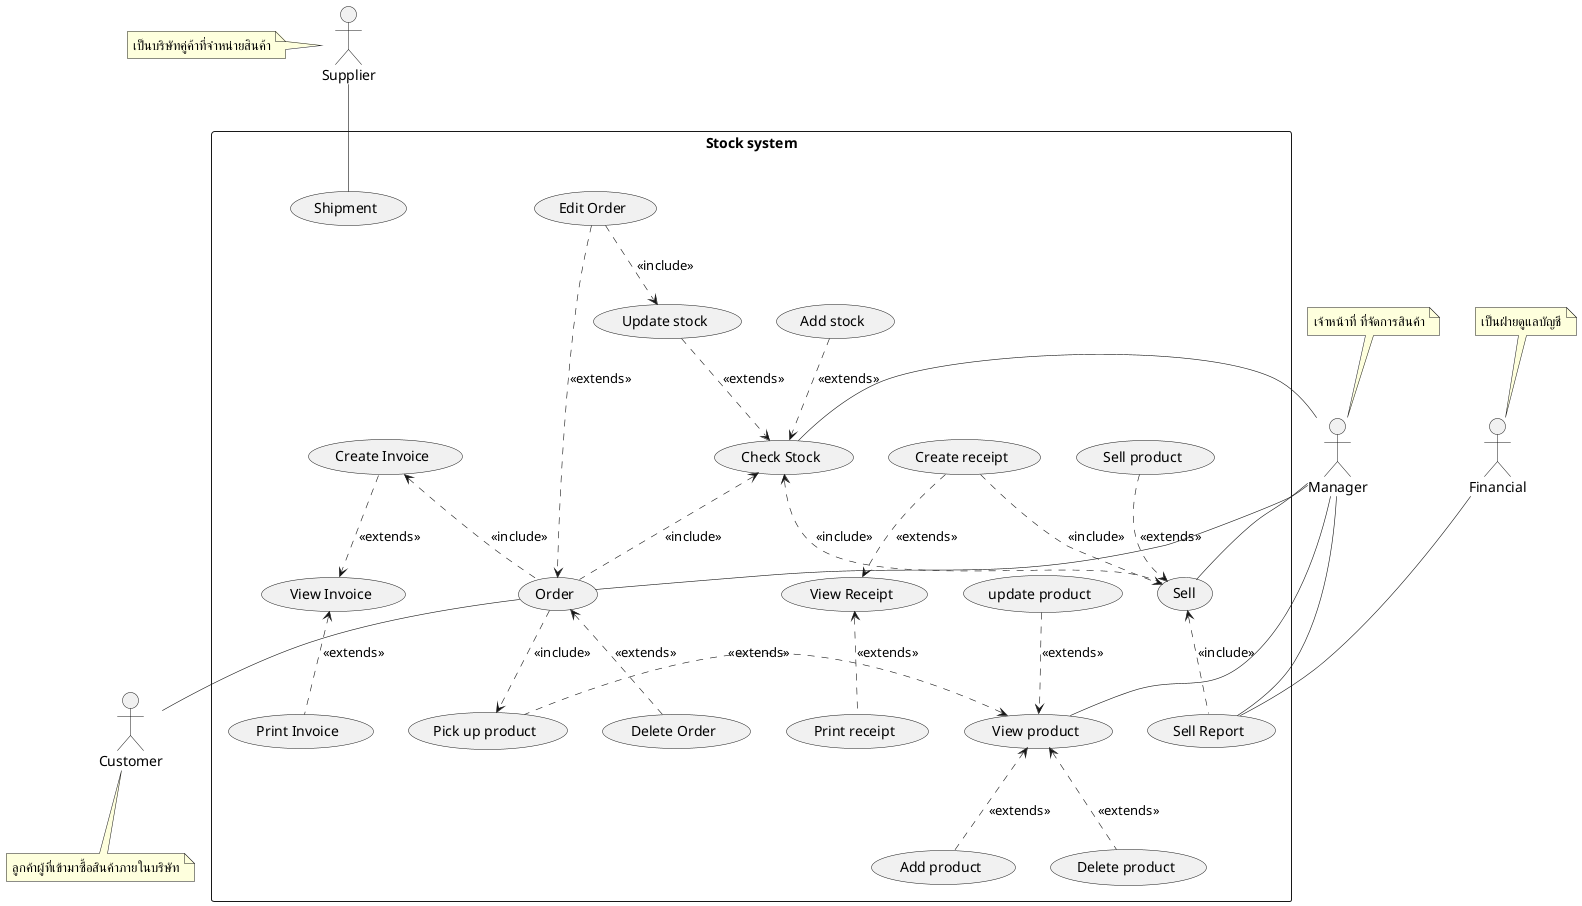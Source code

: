 @startuml
'https://plantuml.com/sequence-diagram
skinparam Arrow{
    Thickness .6
}
skinparam Participant{
    FontColor #efefef
    BorderColor #c0c0c0
}
skinparam Sequence{
    ParticipantBorderThickness .5
    LifeLineBorderColor #8a8a8a
}

' =================== Customer ===================
' role - ผู้ที่เข้ามาเพื่อซื้อสินค้าภายในบริษัท
' duty - ทำให้เกิดการซื้อขายสินค้า
actor Customer as actorCustomer
note bottom of actorCustomer : ลูกค้าผู้ที่เข้ามาซื้อสินค้าภายในบริษัท
' =================== Manager ===================
' role - เจ้าหน้าที่ ที่จัดการสินค้า ให้คงคลังสินค้าอยู่เสมอ
' duty - บริหารจัดการ stock สินค้า ทั้งการจำหน่ายออก และการรับสินค้ารวมถึงการ
' ออกใบสั่งของ การเช็คสินค้าและการทำรายงานต่างๆ
actor Manager as actorManager
note top of actorManager : เจ้าหน้าที่ ที่จัดการสินค้า
' =================== Supplier ===================
' role - เป็นบริษัทคู่ค้าที่จำหน่ายสินค้าหรือวัตถุดิบให้กับบริษัท
' duty - ขายและจัดส่งสินค้าตามใบสั่งของ
actor Supplier as actorSupplier
note left of actorSupplier : เป็นบริษัทคู่ค้าที่จำหน่ายสินค้า
' =================== Financial ===================
' role - เป็นฝ่ายดูแลบัญชีและการเงินของบริษัท
' duty - รับข้อมูลการซื้อและขายสินค้า
actor Financial as actorFinancial
note top of actorFinancial : เป็นฝ่ายดูแลบัญชี

' =================== Stock System ===================
rectangle "Stock system" as stockSystem {

    ' ================ Selling ================
    ' กระบวนการขายสินค้า
    usecase (Sell) as (usecaseSell)
    '    การขายสินค้า
    usecase (Sell product) as (usecaseSellProduct)
    '    การตรวจสอบยอดสินค้า

    '    ออกใบเสร็จ
    usecase (View Receipt) as (usecaseReceipt)
    usecase (Print receipt) as (usecasePrintReceipt)
    usecase (Create receipt) as (usecaseCreateReceipt)

    ' ================ Ordering ================
    '    การสั่งซื้อสินค้า
    usecase (Order) as (usecaseOrder)
    usecase (Edit Order) as (usecaseEditOrder)
    usecase (Delete Order) as (usecaseDeleteOrder)

    '    การลงรับสินค้า

    ' ================ Reporting ================
    '   การทำรายงาน
    usecase (Sell Report) as (usecaseSellReport)


    ' ================ Product ================
    '    การสั่งซื้อสินค้า
    usecase (View product) as (usecaseProduct)
    usecase (Add product) as (usecaseAddProduct)
    usecase (update product) as (usecaseUpdateProduct)
    usecase (Delete product) as (usecaseDeleteProduct)

    usecase (Pick up product) as (usecasePickUpProduct)



    usecase (Check Stock) as (usecaseCheckStock)
    usecase (Add stock) as (usecaseAddStock)
    usecase (Update stock) as (usecaseUpdateStock)



    ' ================ Invoice ================
    usecase (View Invoice) as (usecaseInvoice)
    usecase (Create Invoice) as (usecaseCreateInvoice)
    usecase (Print Invoice) as (usecasePrintInvoice)

    ' ================ Shipment ================
    usecase (Shipment) as (usecaseShipment)

    '    ===================== Associate Flow =====================

    '    ================ actor - usecase Flow ================
    '   ความสัมพันธ์ระหว่าง actor และ usecase ในส่วนของการขาย
    actorManager -- (usecaseSell)

    ' ===  ความสัมพันธ์ระหว่าง actor และ usecase ในส่วนของการสั่งซื้อสินค้า ===
    actorManager -left- (usecaseOrder)
    (usecaseOrder) -- actorCustomer

    ' ===  ความสัมพันธ์ระหว่าง actor และ usecase ในส่วนของการสออกรายงาน ===
    actorManager --- (usecaseSellReport)
    actorFinancial --- (usecaseSellReport)

    actorManager -- (usecaseCheckStock)
    actorManager -left- (usecaseProduct)

    actorSupplier -- (usecaseShipment)

    '================ usecase - usecase Flow ================


    (usecaseProduct) <.. (usecaseAddProduct)  : <<extends>>
    (usecaseUpdateProduct) ..> (usecaseProduct) : <<extends>>
    (usecaseProduct) <.. (usecaseDeleteProduct)  : <<extends>>
    (usecasePickUpProduct) .left.> (usecaseProduct) : <<extends>>

    ' ================ Stock ================
    (usecaseAddStock) ..> (usecaseCheckStock) : <<extends>>

    (usecaseUpdateStock) ..> (usecaseCheckStock) : <<extends>>

    ' ================ Sell ================
    (usecaseSellProduct) ..> (usecaseSell) : <<extends>>
    (usecaseCheckStock) <.. (usecaseSell) : <<include>>

    (usecaseCreateReceipt) ..> (usecaseSell) : <<include>>




    '   การลงรับสินค้า เป็นส่วนหนึ่งของกระบวนการสั่งซื้อสินค้า
    (usecaseOrder) ..> (usecasePickUpProduct) : <<include>>

    '   การปรับปรุงยอดสินค้า เป็นส่วนหนึ่งของกระบวนการสั่งซื้อสินค้า
    (usecaseCheckStock) <.. (usecaseOrder) : <<include>>

    ' ================ Order ================
    (usecaseOrder) <.. (usecaseDeleteOrder) : <<extends>>
    (usecaseEditOrder) ..> (usecaseOrder) : <<extends>>
    (usecaseEditOrder) ..> (usecaseUpdateStock) : <<include>>
    (usecaseCreateInvoice) <.. (usecaseOrder) : <<include>>

    ' ================ Invoice ================
    (usecaseCreateInvoice) ..> (usecaseInvoice) : <<extends>>
    (usecaseInvoice)  <..   (usecasePrintInvoice): <<extends>>

    ' ================ Receipt ================
    (usecaseCreateReceipt) ..> (usecaseReceipt) : <<extends>>
    (usecaseReceipt)  <..   (usecasePrintReceipt): <<extends>>

    ' ================ Reporting ================
    '   การทำรายงาน

    (usecaseSell) <..  (usecaseSellReport)   : <<include>>

    ' ================ Shipment ================

}

@enduml